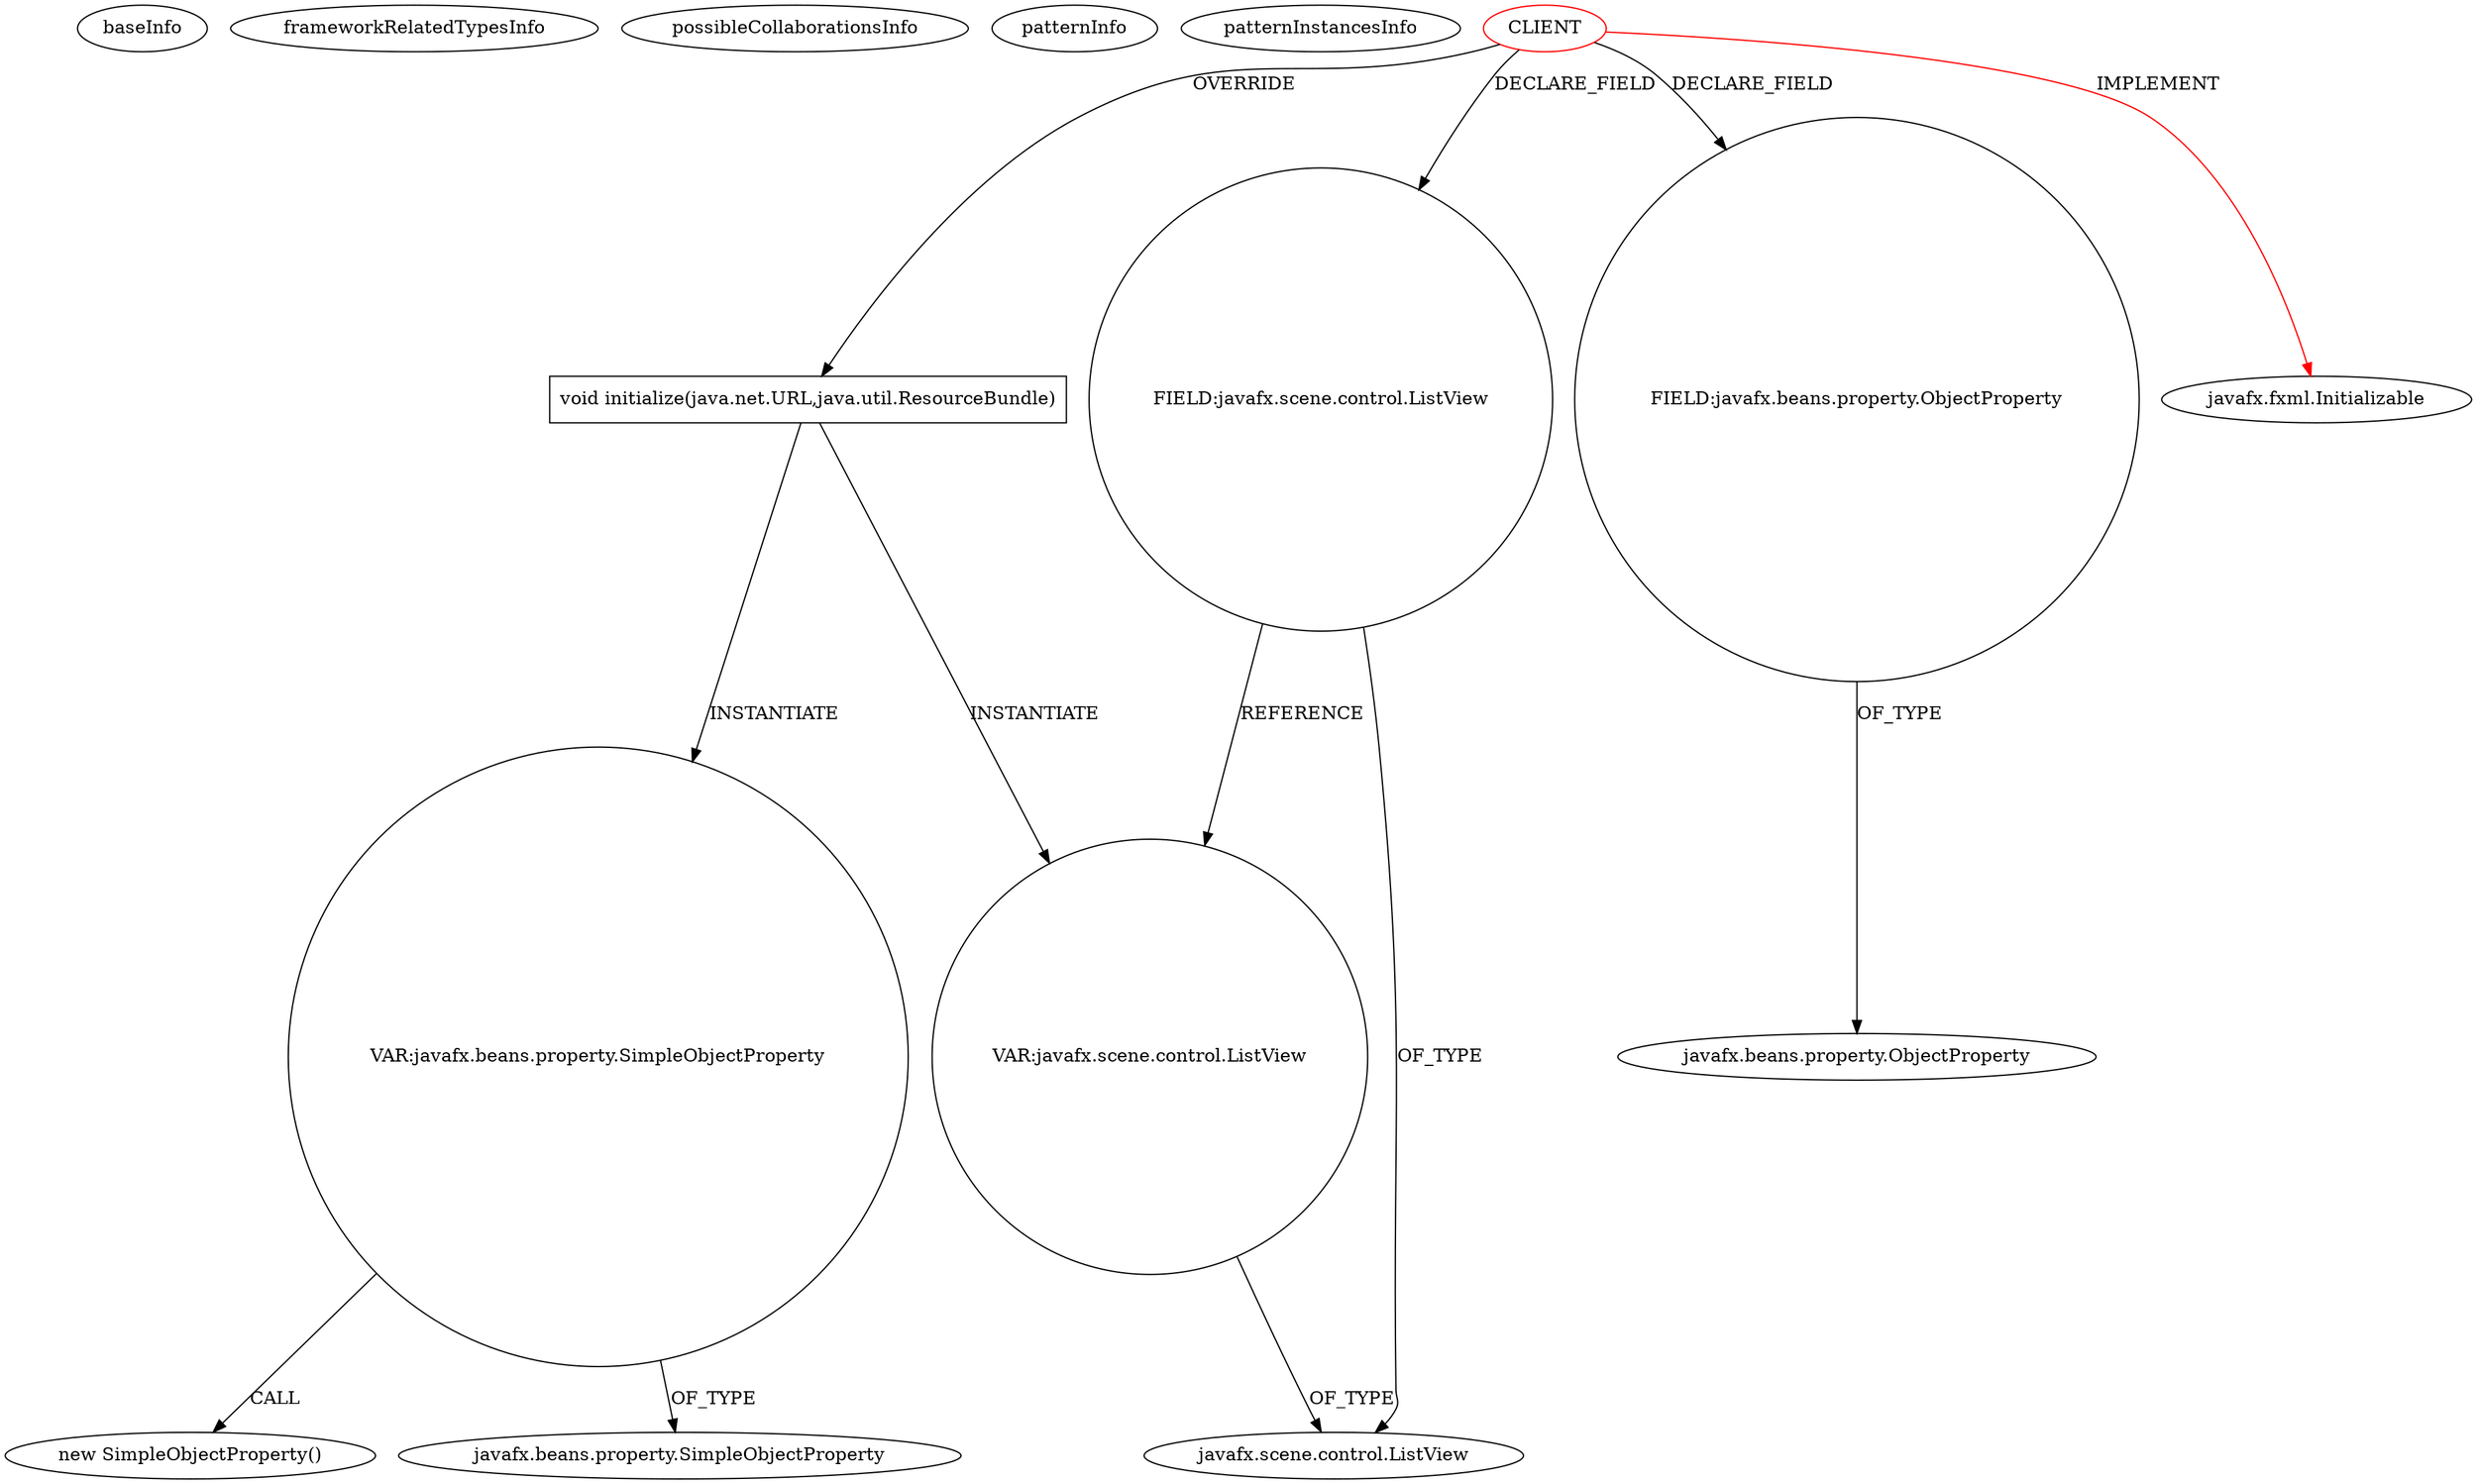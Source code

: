 digraph {
baseInfo[graphId=3660,category="pattern",isAnonymous=false,possibleRelation=false]
frameworkRelatedTypesInfo[0="javafx.fxml.Initializable"]
possibleCollaborationsInfo[]
patternInfo[frequency=2.0,patternRootClient=0]
patternInstancesInfo[0="magomar-jfxpojobinding~/magomar-jfxpojobinding/jfxpojobinding-master/src/main/java/jfxpojobinding/SimpleViewController.java~SimpleViewController~3518",1="v1ct04-lagbackup~/v1ct04-lagbackup/lagbackup-master/src/com/v1ct04/ces22/lagbackup/view/main/controllers/VisualizeTabController.java~VisualizeTabController~4635"]
46[label="new SimpleObjectProperty()",vertexType="CONSTRUCTOR_CALL",isFrameworkType=false]
47[label="VAR:javafx.beans.property.SimpleObjectProperty",vertexType="VARIABLE_EXPRESION",isFrameworkType=false,shape=circle]
17[label="void initialize(java.net.URL,java.util.ResourceBundle)",vertexType="OVERRIDING_METHOD_DECLARATION",isFrameworkType=false,shape=box]
48[label="javafx.beans.property.SimpleObjectProperty",vertexType="FRAMEWORK_CLASS_TYPE",isFrameworkType=false]
0[label="CLIENT",vertexType="ROOT_CLIENT_CLASS_DECLARATION",isFrameworkType=false,color=red]
2[label="FIELD:javafx.beans.property.ObjectProperty",vertexType="FIELD_DECLARATION",isFrameworkType=false,shape=circle]
24[label="VAR:javafx.scene.control.ListView",vertexType="VARIABLE_EXPRESION",isFrameworkType=false,shape=circle]
6[label="FIELD:javafx.scene.control.ListView",vertexType="FIELD_DECLARATION",isFrameworkType=false,shape=circle]
1[label="javafx.fxml.Initializable",vertexType="FRAMEWORK_INTERFACE_TYPE",isFrameworkType=false]
7[label="javafx.scene.control.ListView",vertexType="FRAMEWORK_CLASS_TYPE",isFrameworkType=false]
3[label="javafx.beans.property.ObjectProperty",vertexType="FRAMEWORK_CLASS_TYPE",isFrameworkType=false]
6->24[label="REFERENCE"]
2->3[label="OF_TYPE"]
24->7[label="OF_TYPE"]
17->47[label="INSTANTIATE"]
6->7[label="OF_TYPE"]
47->46[label="CALL"]
17->24[label="INSTANTIATE"]
0->1[label="IMPLEMENT",color=red]
0->2[label="DECLARE_FIELD"]
0->6[label="DECLARE_FIELD"]
47->48[label="OF_TYPE"]
0->17[label="OVERRIDE"]
}
